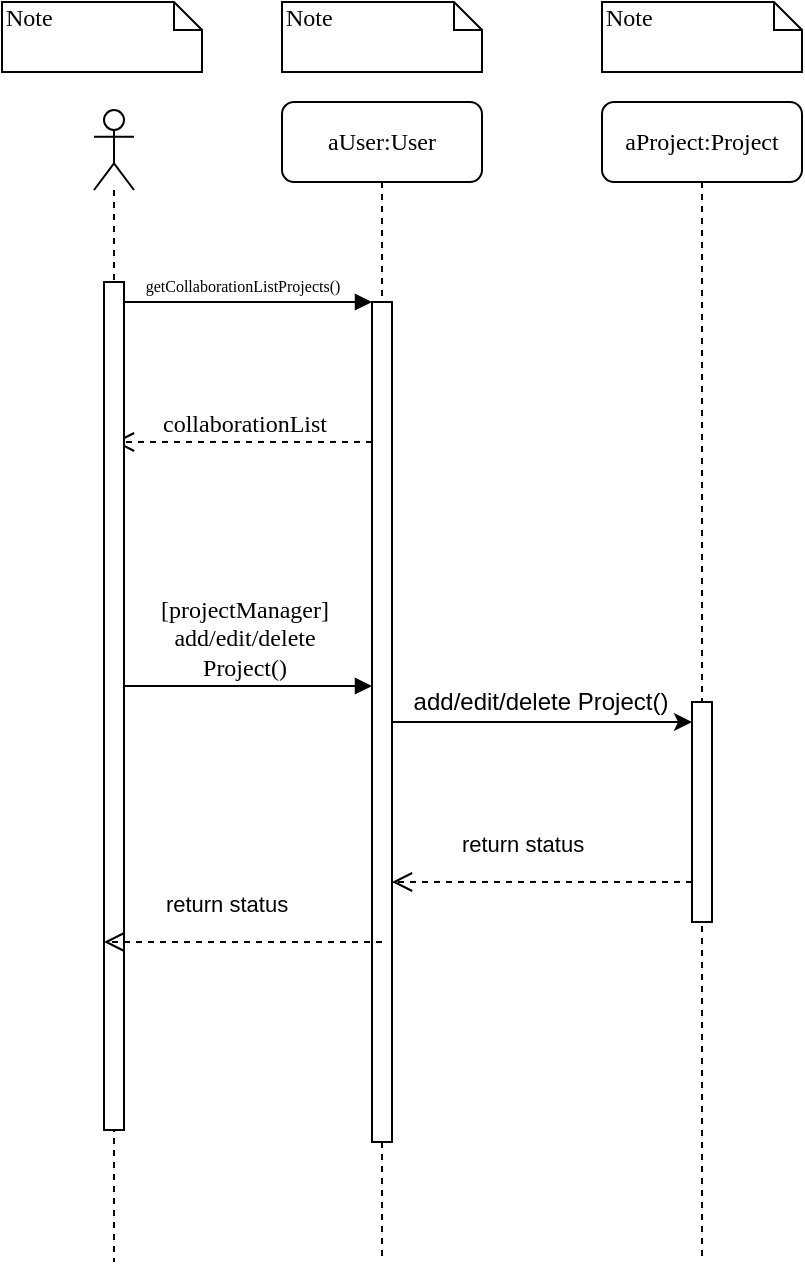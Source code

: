 <mxfile version="10.6.7" type="github"><diagram name="Page-1" id="13e1069c-82ec-6db2-03f1-153e76fe0fe0"><mxGraphModel dx="1110" dy="513" grid="1" gridSize="10" guides="1" tooltips="1" connect="1" arrows="1" fold="1" page="1" pageScale="1" pageWidth="1100" pageHeight="850" background="#ffffff" math="0" shadow="0"><root><mxCell id="0"/><mxCell id="1" parent="0"/><mxCell id="7baba1c4bc27f4b0-2" value="aUser:User" style="shape=umlLifeline;perimeter=lifelinePerimeter;whiteSpace=wrap;html=1;container=1;collapsible=0;recursiveResize=0;outlineConnect=0;rounded=1;shadow=0;comic=0;labelBackgroundColor=none;strokeColor=#000000;strokeWidth=1;fillColor=#FFFFFF;fontFamily=Verdana;fontSize=12;fontColor=#000000;align=center;" parent="1" vertex="1"><mxGeometry x="240" y="80" width="100" height="580" as="geometry"/></mxCell><mxCell id="7baba1c4bc27f4b0-10" value="" style="html=1;points=[];perimeter=orthogonalPerimeter;rounded=0;shadow=0;comic=0;labelBackgroundColor=none;strokeColor=#000000;strokeWidth=1;fillColor=#FFFFFF;fontFamily=Verdana;fontSize=12;fontColor=#000000;align=center;" parent="7baba1c4bc27f4b0-2" vertex="1"><mxGeometry x="45" y="100" width="10" height="420" as="geometry"/></mxCell><mxCell id="7baba1c4bc27f4b0-3" value="aProject:Project" style="shape=umlLifeline;perimeter=lifelinePerimeter;whiteSpace=wrap;html=1;container=1;collapsible=0;recursiveResize=0;outlineConnect=0;rounded=1;shadow=0;comic=0;labelBackgroundColor=none;strokeColor=#000000;strokeWidth=1;fillColor=#FFFFFF;fontFamily=Verdana;fontSize=12;fontColor=#000000;align=center;" parent="1" vertex="1"><mxGeometry x="400" y="80" width="100" height="580" as="geometry"/></mxCell><mxCell id="7baba1c4bc27f4b0-13" value="" style="html=1;points=[];perimeter=orthogonalPerimeter;rounded=0;shadow=0;comic=0;labelBackgroundColor=none;strokeColor=#000000;strokeWidth=1;fillColor=#FFFFFF;fontFamily=Verdana;fontSize=12;fontColor=#000000;align=center;" parent="7baba1c4bc27f4b0-3" vertex="1"><mxGeometry x="45" y="300" width="10" height="110" as="geometry"/></mxCell><mxCell id="7baba1c4bc27f4b0-21" value="collaborationList" style="html=1;verticalAlign=bottom;endArrow=open;dashed=1;endSize=8;labelBackgroundColor=none;fontFamily=Verdana;fontSize=12;edgeStyle=elbowEdgeStyle;elbow=vertical;" parent="1" source="7baba1c4bc27f4b0-10" target="Pj134ENSnvEyiwJ0KYFP-1" edge="1"><mxGeometry relative="1" as="geometry"><mxPoint x="650" y="306" as="targetPoint"/><Array as="points"><mxPoint x="220" y="250"/><mxPoint x="700" y="260"/></Array></mxGeometry></mxCell><mxCell id="7baba1c4bc27f4b0-23" value="[projectManager]&lt;br&gt;add/edit/delete&lt;br&gt;Project()&lt;br&gt;" style="html=1;verticalAlign=bottom;endArrow=block;labelBackgroundColor=none;fontFamily=Verdana;fontSize=12;" parent="1" source="Pj134ENSnvEyiwJ0KYFP-1" target="7baba1c4bc27f4b0-10" edge="1"><mxGeometry relative="1" as="geometry"><mxPoint x="170" y="295" as="sourcePoint"/><mxPoint x="585" y="440" as="targetPoint"/></mxGeometry></mxCell><mxCell id="7baba1c4bc27f4b0-11" value="&lt;font style=&quot;font-size: 8px&quot;&gt;getCollaborationListProjects()&lt;/font&gt;" style="html=1;verticalAlign=bottom;endArrow=block;entryX=0;entryY=0;labelBackgroundColor=none;fontFamily=Verdana;fontSize=12;edgeStyle=elbowEdgeStyle;elbow=vertical;" parent="1" target="7baba1c4bc27f4b0-10" edge="1"><mxGeometry relative="1" as="geometry"><mxPoint x="155" y="180" as="sourcePoint"/></mxGeometry></mxCell><mxCell id="7baba1c4bc27f4b0-40" value="Note" style="shape=note;whiteSpace=wrap;html=1;size=14;verticalAlign=top;align=left;spacingTop=-6;rounded=0;shadow=0;comic=0;labelBackgroundColor=none;strokeColor=#000000;strokeWidth=1;fillColor=#FFFFFF;fontFamily=Verdana;fontSize=12;fontColor=#000000;" parent="1" vertex="1"><mxGeometry x="100" y="30" width="100" height="35" as="geometry"/></mxCell><mxCell id="7baba1c4bc27f4b0-41" value="Note" style="shape=note;whiteSpace=wrap;html=1;size=14;verticalAlign=top;align=left;spacingTop=-6;rounded=0;shadow=0;comic=0;labelBackgroundColor=none;strokeColor=#000000;strokeWidth=1;fillColor=#FFFFFF;fontFamily=Verdana;fontSize=12;fontColor=#000000;" parent="1" vertex="1"><mxGeometry x="240" y="30" width="100" height="35" as="geometry"/></mxCell><mxCell id="7baba1c4bc27f4b0-42" value="Note" style="shape=note;whiteSpace=wrap;html=1;size=14;verticalAlign=top;align=left;spacingTop=-6;rounded=0;shadow=0;comic=0;labelBackgroundColor=none;strokeColor=#000000;strokeWidth=1;fillColor=#FFFFFF;fontFamily=Verdana;fontSize=12;fontColor=#000000;" parent="1" vertex="1"><mxGeometry x="400" y="30" width="100" height="35" as="geometry"/></mxCell><mxCell id="Pj134ENSnvEyiwJ0KYFP-1" value="" style="shape=umlLifeline;participant=umlActor;perimeter=lifelinePerimeter;whiteSpace=wrap;html=1;container=1;collapsible=0;recursiveResize=0;verticalAlign=top;spacingTop=36;labelBackgroundColor=#ffffff;outlineConnect=0;" vertex="1" parent="1"><mxGeometry x="146" y="84" width="20" height="576" as="geometry"/></mxCell><mxCell id="Pj134ENSnvEyiwJ0KYFP-3" value="" style="html=1;points=[];perimeter=orthogonalPerimeter;" vertex="1" parent="Pj134ENSnvEyiwJ0KYFP-1"><mxGeometry x="5" y="86" width="10" height="424" as="geometry"/></mxCell><mxCell id="Pj134ENSnvEyiwJ0KYFP-4" value="" style="endArrow=classic;html=1;" edge="1" parent="1" source="7baba1c4bc27f4b0-10" target="7baba1c4bc27f4b0-13"><mxGeometry width="50" height="50" relative="1" as="geometry"><mxPoint x="370" y="370" as="sourcePoint"/><mxPoint x="390" y="370" as="targetPoint"/></mxGeometry></mxCell><mxCell id="Pj134ENSnvEyiwJ0KYFP-5" value="add/edit/delete Project()" style="text;html=1;resizable=0;points=[];align=center;verticalAlign=middle;labelBackgroundColor=#ffffff;" vertex="1" connectable="0" parent="Pj134ENSnvEyiwJ0KYFP-4"><mxGeometry x="0.167" y="3" relative="1" as="geometry"><mxPoint x="-14" y="-7" as="offset"/></mxGeometry></mxCell><mxCell id="Pj134ENSnvEyiwJ0KYFP-6" value="return status" style="html=1;verticalAlign=bottom;endArrow=open;dashed=1;endSize=8;" edge="1" parent="1" source="7baba1c4bc27f4b0-13" target="7baba1c4bc27f4b0-10"><mxGeometry x="0.267" y="-14" relative="1" as="geometry"><mxPoint x="400" y="440" as="sourcePoint"/><mxPoint x="320" y="440" as="targetPoint"/><Array as="points"><mxPoint x="350" y="470"/></Array><mxPoint x="10" y="4" as="offset"/></mxGeometry></mxCell><mxCell id="Pj134ENSnvEyiwJ0KYFP-7" value="return status" style="html=1;verticalAlign=bottom;endArrow=open;dashed=1;endSize=8;" edge="1" parent="1"><mxGeometry x="0.267" y="-14" relative="1" as="geometry"><mxPoint x="290" y="500" as="sourcePoint"/><mxPoint x="151" y="500" as="targetPoint"/><Array as="points"><mxPoint x="206" y="500"/></Array><mxPoint x="10" y="4" as="offset"/></mxGeometry></mxCell></root></mxGraphModel></diagram></mxfile>